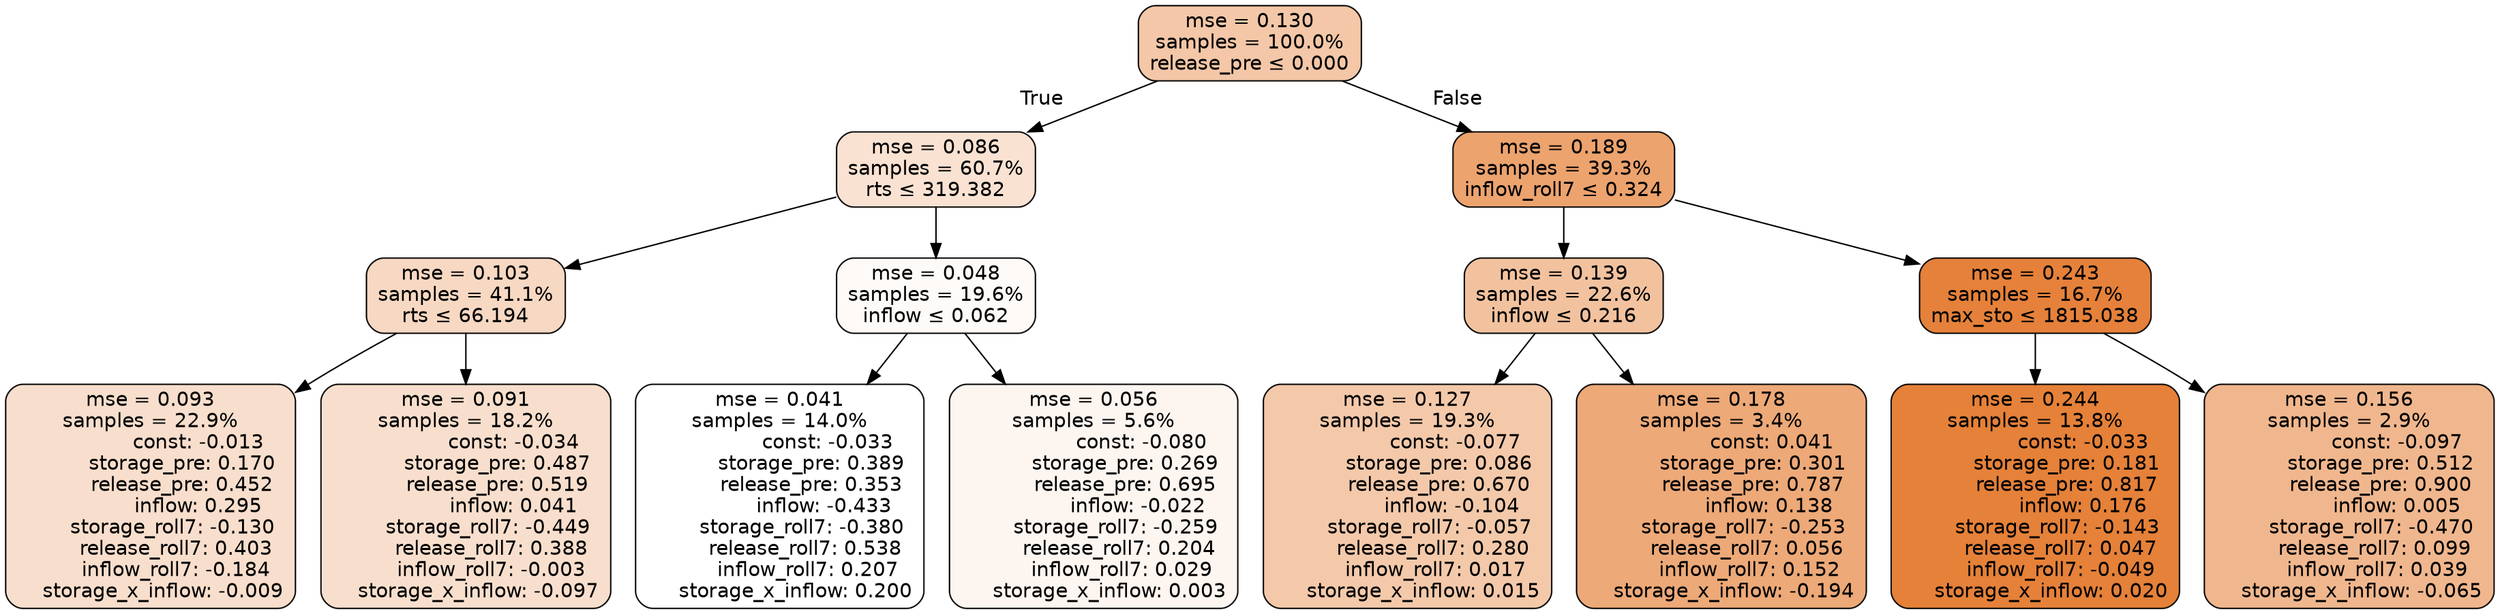 digraph tree {
bgcolor="transparent"
node [shape=rectangle, style="filled, rounded", color="black", fontname=helvetica] ;
edge [fontname=helvetica] ;
	"0" [label="mse = 0.130
samples = 100.0%
release_pre &le; 0.000", fillcolor="#f3c7a7"]
	"1" [label="mse = 0.086
samples = 60.7%
rts &le; 319.382", fillcolor="#f9e2d2"]
	"2" [label="mse = 0.103
samples = 41.1%
rts &le; 66.194", fillcolor="#f7d8c2"]
	"3" [label="mse = 0.093
samples = 22.9%
               const: -0.013
          storage_pre: 0.170
          release_pre: 0.452
               inflow: 0.295
       storage_roll7: -0.130
        release_roll7: 0.403
        inflow_roll7: -0.184
    storage_x_inflow: -0.009", fillcolor="#f8decc"]
	"4" [label="mse = 0.091
samples = 18.2%
               const: -0.034
          storage_pre: 0.487
          release_pre: 0.519
               inflow: 0.041
       storage_roll7: -0.449
        release_roll7: 0.388
        inflow_roll7: -0.003
    storage_x_inflow: -0.097", fillcolor="#f8dfcd"]
	"5" [label="mse = 0.048
samples = 19.6%
inflow &le; 0.062", fillcolor="#fefaf7"]
	"6" [label="mse = 0.041
samples = 14.0%
               const: -0.033
          storage_pre: 0.389
          release_pre: 0.353
              inflow: -0.433
       storage_roll7: -0.380
        release_roll7: 0.538
         inflow_roll7: 0.207
     storage_x_inflow: 0.200", fillcolor="#ffffff"]
	"7" [label="mse = 0.056
samples = 5.6%
               const: -0.080
          storage_pre: 0.269
          release_pre: 0.695
              inflow: -0.022
       storage_roll7: -0.259
        release_roll7: 0.204
         inflow_roll7: 0.029
     storage_x_inflow: 0.003", fillcolor="#fdf5f0"]
	"8" [label="mse = 0.189
samples = 39.3%
inflow_roll7 &le; 0.324", fillcolor="#eca36e"]
	"9" [label="mse = 0.139
samples = 22.6%
inflow &le; 0.216", fillcolor="#f2c29f"]
	"10" [label="mse = 0.127
samples = 19.3%
               const: -0.077
          storage_pre: 0.086
          release_pre: 0.670
              inflow: -0.104
       storage_roll7: -0.057
        release_roll7: 0.280
         inflow_roll7: 0.017
     storage_x_inflow: 0.015", fillcolor="#f3c9aa"]
	"11" [label="mse = 0.178
samples = 3.4%
                const: 0.041
          storage_pre: 0.301
          release_pre: 0.787
               inflow: 0.138
       storage_roll7: -0.253
        release_roll7: 0.056
         inflow_roll7: 0.152
    storage_x_inflow: -0.194", fillcolor="#eda978"]
	"12" [label="mse = 0.243
samples = 16.7%
max_sto &le; 1815.038", fillcolor="#e5813a"]
	"13" [label="mse = 0.244
samples = 13.8%
               const: -0.033
          storage_pre: 0.181
          release_pre: 0.817
               inflow: 0.176
       storage_roll7: -0.143
        release_roll7: 0.047
        inflow_roll7: -0.049
     storage_x_inflow: 0.020", fillcolor="#e58139"]
	"14" [label="mse = 0.156
samples = 2.9%
               const: -0.097
          storage_pre: 0.512
          release_pre: 0.900
               inflow: 0.005
       storage_roll7: -0.470
        release_roll7: 0.099
         inflow_roll7: 0.039
    storage_x_inflow: -0.065", fillcolor="#f0b78e"]

	"0" -> "1" [labeldistance=2.5, labelangle=45, headlabel="True"]
	"1" -> "2"
	"2" -> "3"
	"2" -> "4"
	"1" -> "5"
	"5" -> "6"
	"5" -> "7"
	"0" -> "8" [labeldistance=2.5, labelangle=-45, headlabel="False"]
	"8" -> "9"
	"9" -> "10"
	"9" -> "11"
	"8" -> "12"
	"12" -> "13"
	"12" -> "14"
}